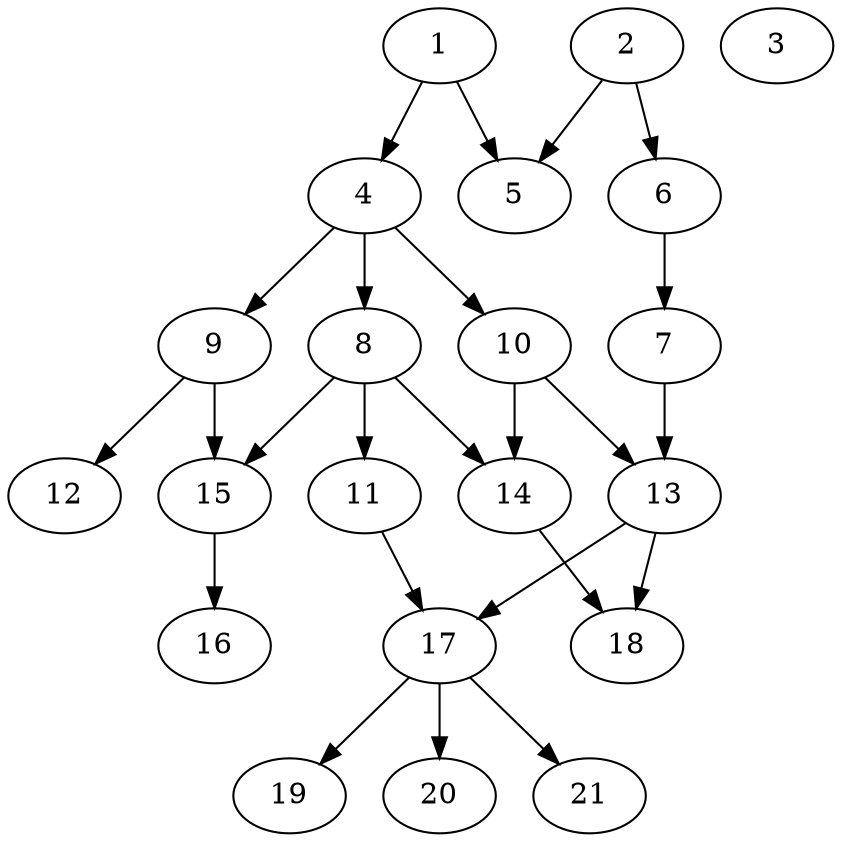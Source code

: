 // DAG (tier=2-normal, mode=compute, n=21, ccr=0.368, fat=0.527, density=0.430, regular=0.455, jump=0.155, mindata=524288, maxdata=8388608)
// DAG automatically generated by daggen at Sun Aug 24 16:33:33 2025
// /home/ermia/Project/Environments/daggen/bin/daggen --dot --ccr 0.368 --fat 0.527 --regular 0.455 --density 0.430 --jump 0.155 --mindata 524288 --maxdata 8388608 -n 21 
digraph G {
  1 [size="13529726569982984192", alpha="0.07", expect_size="6764863284991492096"]
  1 -> 4 [size ="45423716728832"]
  1 -> 5 [size ="45423716728832"]
  2 [size="11112540940418540", alpha="0.09", expect_size="5556270470209270"]
  2 -> 5 [size ="260442656079872"]
  2 -> 6 [size ="260442656079872"]
  3 [size="4018641943557658", alpha="0.02", expect_size="2009320971778829"]
  4 [size="5580224930767444", alpha="0.11", expect_size="2790112465383722"]
  4 -> 8 [size ="109079049535488"]
  4 -> 9 [size ="109079049535488"]
  4 -> 10 [size ="109079049535488"]
  5 [size="350896701077956067328", alpha="0.09", expect_size="175448350538978033664"]
  6 [size="1293952366078620416", alpha="0.12", expect_size="646976183039310208"]
  6 -> 7 [size ="531115060232192"]
  7 [size="12476836642553856000", alpha="0.17", expect_size="6238418321276928000"]
  7 -> 13 [size ="43035446476800"]
  8 [size="492369925833280000", alpha="0.03", expect_size="246184962916640000"]
  8 -> 11 [size ="498265271304192"]
  8 -> 14 [size ="498265271304192"]
  8 -> 15 [size ="498265271304192"]
  9 [size="33786097660967060", alpha="0.16", expect_size="16893048830483530"]
  9 -> 12 [size ="23059981402112"]
  9 -> 15 [size ="23059981402112"]
  10 [size="2600925472036487168", alpha="0.14", expect_size="1300462736018243584"]
  10 -> 13 [size ="15130104430592"]
  10 -> 14 [size ="15130104430592"]
  11 [size="639649157871686", alpha="0.11", expect_size="319824578935843"]
  11 -> 17 [size ="20440697274368"]
  12 [size="1209346653807116", alpha="0.00", expect_size="604673326903558"]
  13 [size="41168265317556682752", alpha="0.07", expect_size="20584132658778341376"]
  13 -> 17 [size ="95381694185472"]
  13 -> 18 [size ="95381694185472"]
  14 [size="103231999538758048", alpha="0.12", expect_size="51615999769379024"]
  14 -> 18 [size ="94366102192128"]
  15 [size="6944657085824592", alpha="0.08", expect_size="3472328542912296"]
  15 -> 16 [size ="128508407840768"]
  16 [size="516751260450257", alpha="0.04", expect_size="258375630225128"]
  17 [size="1647099544320000", alpha="0.11", expect_size="823549772160000"]
  17 -> 19 [size ="123695058124800"]
  17 -> 20 [size ="123695058124800"]
  17 -> 21 [size ="123695058124800"]
  18 [size="952949821243654144", alpha="0.04", expect_size="476474910621827072"]
  19 [size="150417204131147424", alpha="0.17", expect_size="75208602065573712"]
  20 [size="154134118691655122944", alpha="0.20", expect_size="77067059345827561472"]
  21 [size="2789481780533133", alpha="0.15", expect_size="1394740890266566"]
}